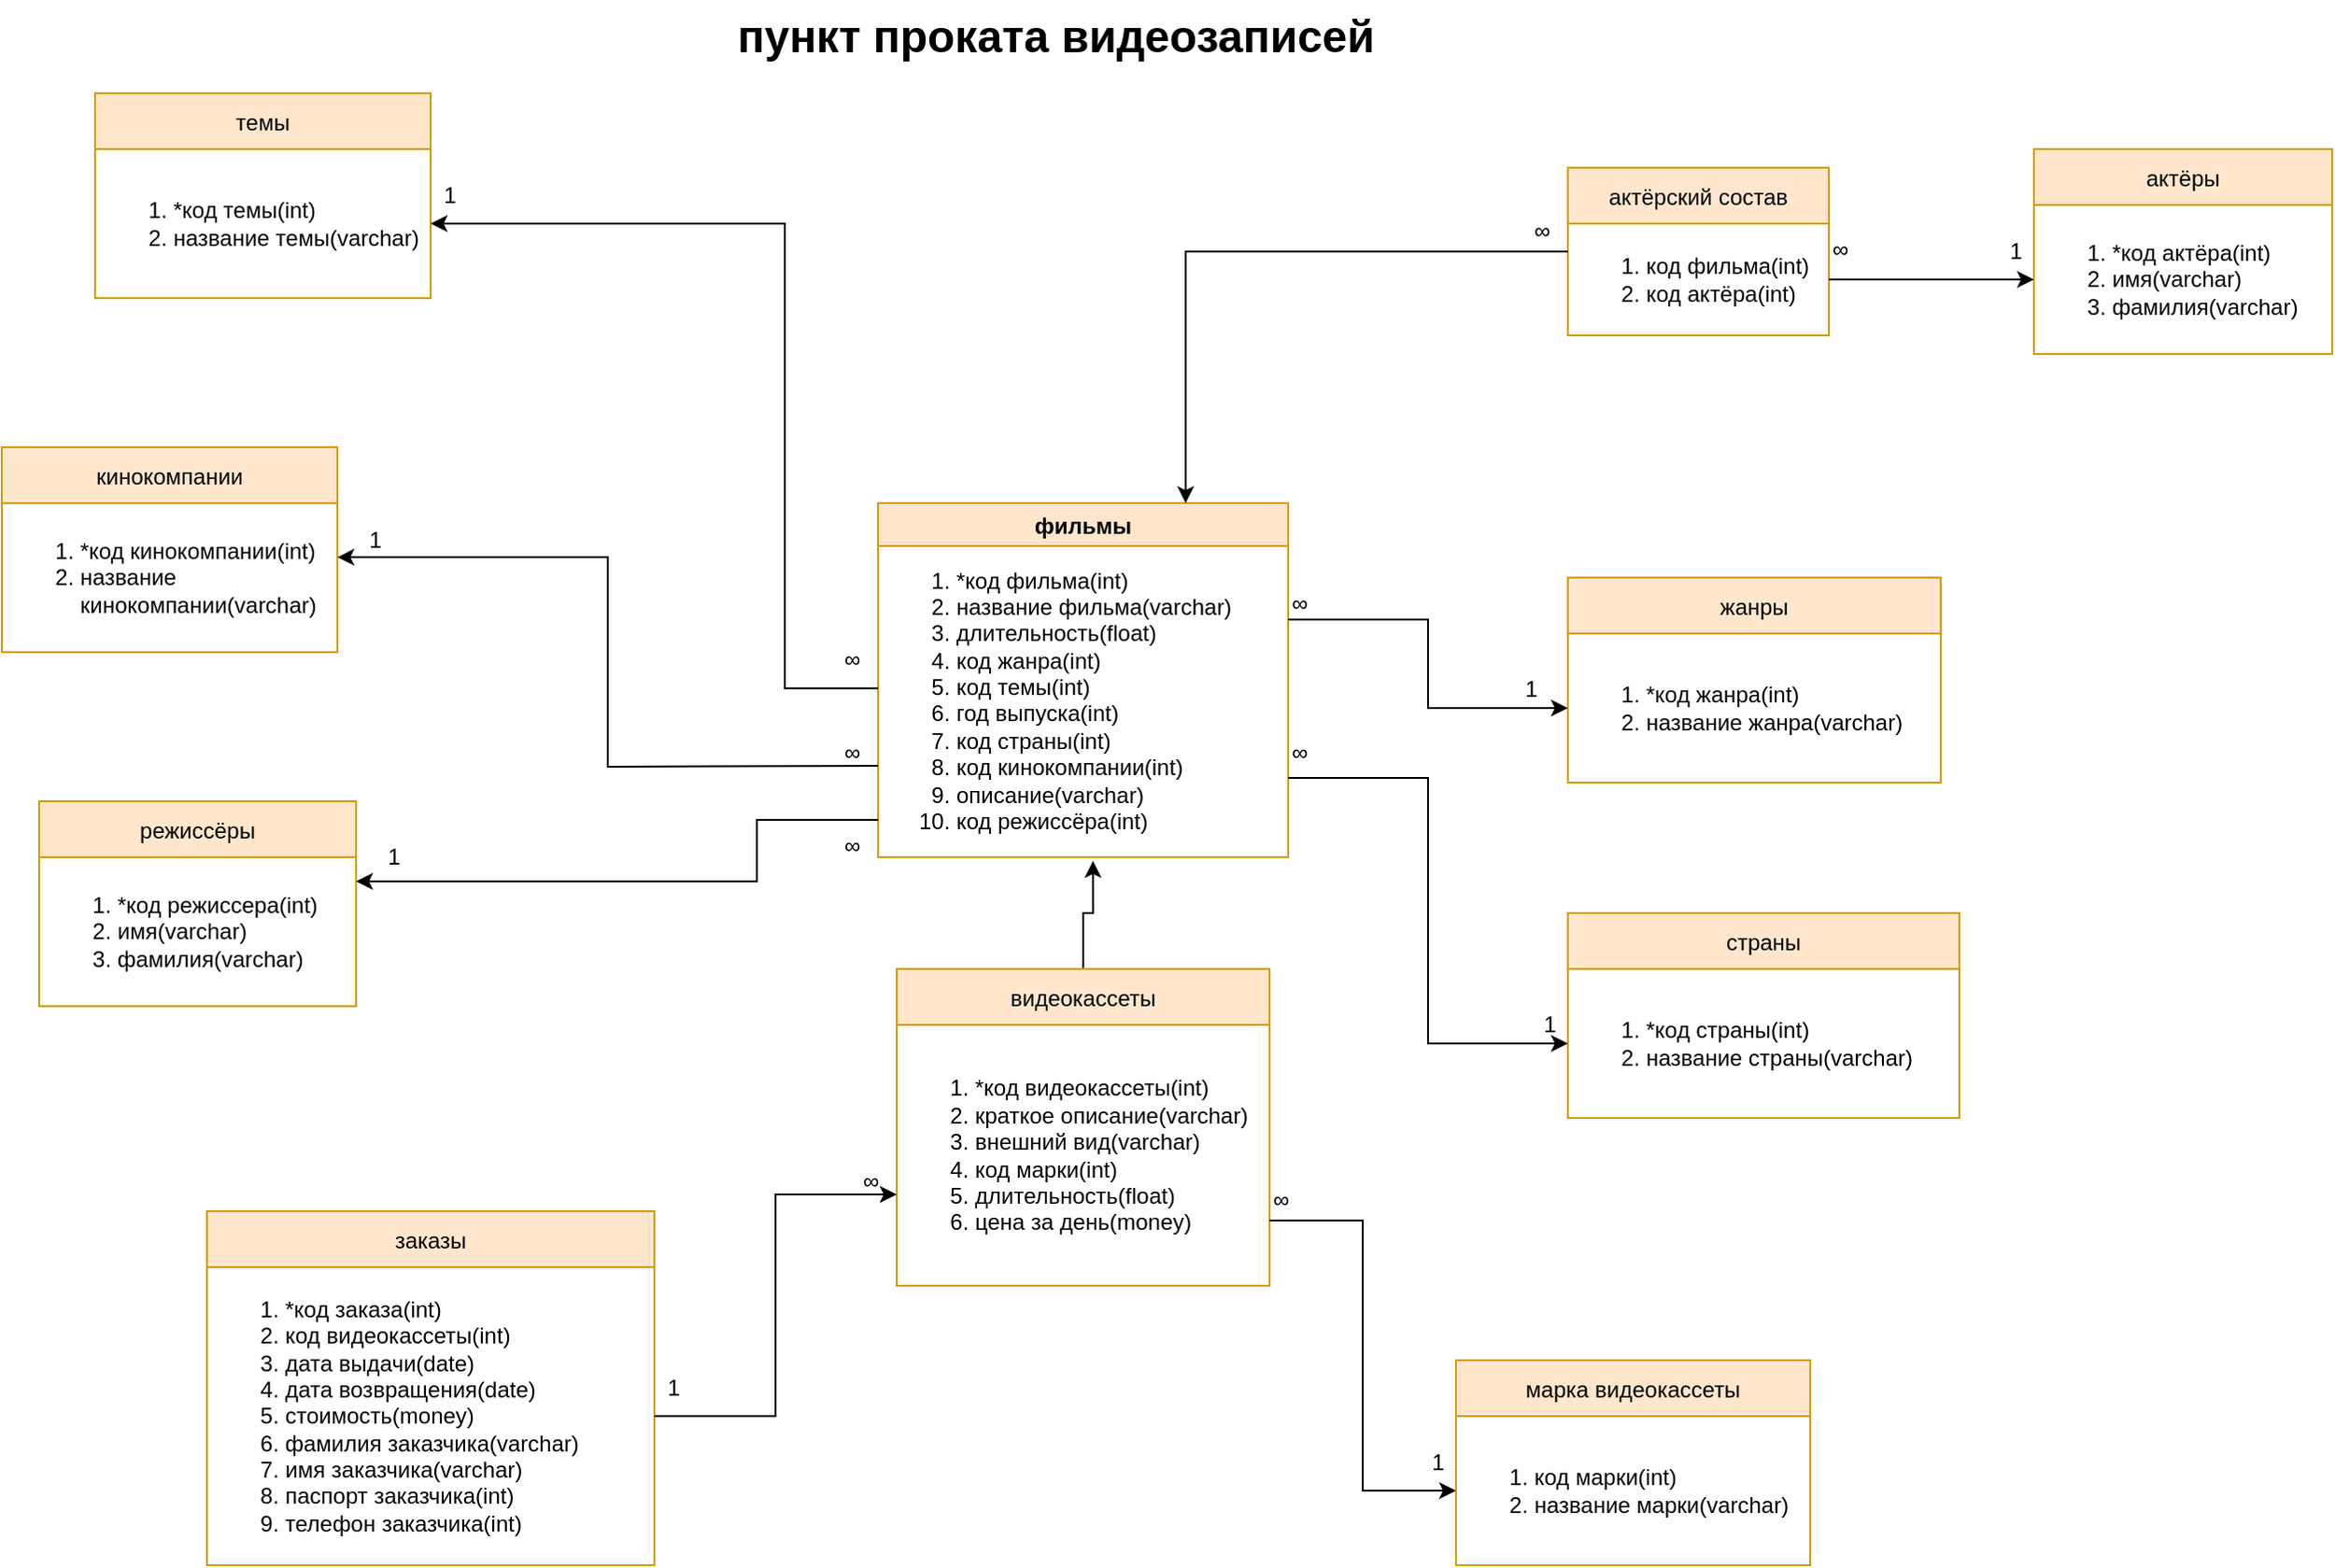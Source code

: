 <mxfile version="16.6.6" type="github">
  <diagram id="R2lEEEUBdFMjLlhIrx00" name="Page-1">
    <mxGraphModel dx="2746" dy="1052" grid="1" gridSize="10" guides="1" tooltips="1" connect="1" arrows="1" fold="1" page="1" pageScale="1" pageWidth="850" pageHeight="1100" math="0" shadow="0" extFonts="Permanent Marker^https://fonts.googleapis.com/css?family=Permanent+Marker">
      <root>
        <mxCell id="0" />
        <mxCell id="1" parent="0" />
        <mxCell id="dGy5EHXVqikpUVni0W1R-2" value="фильмы" style="swimlane;fillColor=#ffe6cc;strokeColor=#d79b00;" vertex="1" parent="1">
          <mxGeometry x="330" y="400" width="220" height="190" as="geometry" />
        </mxCell>
        <mxCell id="dGy5EHXVqikpUVni0W1R-5" value="&lt;ol&gt;&lt;li&gt;*код фильма(int)&lt;/li&gt;&lt;li&gt;название фильма(varchar)&lt;/li&gt;&lt;li&gt;длительность(float)&lt;/li&gt;&lt;li&gt;код жанра(int)&lt;/li&gt;&lt;li&gt;код темы(int)&lt;/li&gt;&lt;li&gt;год выпуска(int)&lt;/li&gt;&lt;li&gt;код страны(int)&lt;/li&gt;&lt;li&gt;код кинокомпании(int)&lt;/li&gt;&lt;li&gt;описание(varchar)&lt;/li&gt;&lt;li&gt;код режиссёра(int)&lt;/li&gt;&lt;/ol&gt;" style="text;strokeColor=none;fillColor=none;html=1;whiteSpace=wrap;verticalAlign=middle;overflow=hidden;" vertex="1" parent="dGy5EHXVqikpUVni0W1R-2">
          <mxGeometry y="20" width="220" height="170" as="geometry" />
        </mxCell>
        <mxCell id="dGy5EHXVqikpUVni0W1R-101" value="∞" style="text;whiteSpace=wrap;html=1;" vertex="1" parent="dGy5EHXVqikpUVni0W1R-2">
          <mxGeometry x="-20" y="70" width="30" height="30" as="geometry" />
        </mxCell>
        <mxCell id="dGy5EHXVqikpUVni0W1R-13" value="кинокомпании" style="swimlane;fontStyle=0;childLayout=stackLayout;horizontal=1;startSize=30;horizontalStack=0;resizeParent=1;resizeParentMax=0;resizeLast=0;collapsible=1;marginBottom=0;fillColor=#ffe6cc;strokeColor=#d79b00;" vertex="1" parent="1">
          <mxGeometry x="-140" y="370" width="180" height="110" as="geometry" />
        </mxCell>
        <mxCell id="dGy5EHXVqikpUVni0W1R-83" value="&lt;ol&gt;&lt;li&gt;*код кинокомпании(int)&lt;/li&gt;&lt;li&gt;название кинокомпании(varchar)&lt;/li&gt;&lt;/ol&gt;" style="text;strokeColor=none;fillColor=none;html=1;whiteSpace=wrap;verticalAlign=middle;overflow=hidden;" vertex="1" parent="dGy5EHXVqikpUVni0W1R-13">
          <mxGeometry y="30" width="180" height="80" as="geometry" />
        </mxCell>
        <mxCell id="dGy5EHXVqikpUVni0W1R-17" value="темы" style="swimlane;fontStyle=0;childLayout=stackLayout;horizontal=1;startSize=30;horizontalStack=0;resizeParent=1;resizeParentMax=0;resizeLast=0;collapsible=1;marginBottom=0;fillColor=#ffe6cc;strokeColor=#d79b00;" vertex="1" parent="1">
          <mxGeometry x="-90" y="180" width="180" height="110" as="geometry" />
        </mxCell>
        <mxCell id="dGy5EHXVqikpUVni0W1R-69" value="&lt;ol&gt;&lt;li&gt;*код темы(int)&lt;/li&gt;&lt;li&gt;название темы(varchar)&lt;/li&gt;&lt;/ol&gt;" style="text;strokeColor=none;fillColor=none;html=1;whiteSpace=wrap;verticalAlign=middle;overflow=hidden;" vertex="1" parent="dGy5EHXVqikpUVni0W1R-17">
          <mxGeometry y="30" width="180" height="80" as="geometry" />
        </mxCell>
        <mxCell id="dGy5EHXVqikpUVni0W1R-21" value="жанры" style="swimlane;fontStyle=0;childLayout=stackLayout;horizontal=1;startSize=30;horizontalStack=0;resizeParent=1;resizeParentMax=0;resizeLast=0;collapsible=1;marginBottom=0;fillColor=#ffe6cc;strokeColor=#d79b00;" vertex="1" parent="1">
          <mxGeometry x="700" y="440" width="200" height="110" as="geometry" />
        </mxCell>
        <mxCell id="dGy5EHXVqikpUVni0W1R-76" value="&lt;ol&gt;&lt;li&gt;*код жанра(int)&lt;/li&gt;&lt;li&gt;название жанра(varchar)&lt;/li&gt;&lt;/ol&gt;" style="text;strokeColor=none;fillColor=none;html=1;whiteSpace=wrap;verticalAlign=middle;overflow=hidden;" vertex="1" parent="dGy5EHXVqikpUVni0W1R-21">
          <mxGeometry y="30" width="200" height="80" as="geometry" />
        </mxCell>
        <mxCell id="dGy5EHXVqikpUVni0W1R-25" value="режиссёры" style="swimlane;fontStyle=0;childLayout=stackLayout;horizontal=1;startSize=30;horizontalStack=0;resizeParent=1;resizeParentMax=0;resizeLast=0;collapsible=1;marginBottom=0;fillColor=#ffe6cc;strokeColor=#d79b00;" vertex="1" parent="1">
          <mxGeometry x="-120" y="560" width="170" height="110" as="geometry" />
        </mxCell>
        <mxCell id="dGy5EHXVqikpUVni0W1R-71" value="&lt;ol&gt;&lt;li&gt;*код режиссера(int)&lt;/li&gt;&lt;li&gt;имя(varchar)&lt;/li&gt;&lt;li&gt;фамилия(varchar)&lt;/li&gt;&lt;/ol&gt;" style="text;strokeColor=none;fillColor=none;html=1;whiteSpace=wrap;verticalAlign=middle;overflow=hidden;" vertex="1" parent="dGy5EHXVqikpUVni0W1R-25">
          <mxGeometry y="30" width="170" height="80" as="geometry" />
        </mxCell>
        <mxCell id="dGy5EHXVqikpUVni0W1R-29" value="страны" style="swimlane;fontStyle=0;childLayout=stackLayout;horizontal=1;startSize=30;horizontalStack=0;resizeParent=1;resizeParentMax=0;resizeLast=0;collapsible=1;marginBottom=0;fillColor=#ffe6cc;strokeColor=#d79b00;" vertex="1" parent="1">
          <mxGeometry x="700" y="620" width="210" height="110" as="geometry" />
        </mxCell>
        <mxCell id="dGy5EHXVqikpUVni0W1R-75" value="&lt;ol&gt;&lt;li&gt;*код страны(int)&lt;/li&gt;&lt;li&gt;название страны(varchar)&lt;/li&gt;&lt;/ol&gt;" style="text;strokeColor=none;fillColor=none;html=1;whiteSpace=wrap;verticalAlign=middle;overflow=hidden;" vertex="1" parent="dGy5EHXVqikpUVni0W1R-29">
          <mxGeometry y="30" width="210" height="80" as="geometry" />
        </mxCell>
        <mxCell id="dGy5EHXVqikpUVni0W1R-33" value="актёрский состав" style="swimlane;fontStyle=0;childLayout=stackLayout;horizontal=1;startSize=30;horizontalStack=0;resizeParent=1;resizeParentMax=0;resizeLast=0;collapsible=1;marginBottom=0;fillColor=#ffe6cc;strokeColor=#d79b00;" vertex="1" parent="1">
          <mxGeometry x="700" y="220" width="140" height="90" as="geometry" />
        </mxCell>
        <mxCell id="dGy5EHXVqikpUVni0W1R-77" value="&lt;ol&gt;&lt;li&gt;код фильма(int)&lt;/li&gt;&lt;li&gt;код актёра(int)&lt;/li&gt;&lt;/ol&gt;" style="text;strokeColor=none;fillColor=none;html=1;whiteSpace=wrap;verticalAlign=middle;overflow=hidden;" vertex="1" parent="dGy5EHXVqikpUVni0W1R-33">
          <mxGeometry y="30" width="140" height="60" as="geometry" />
        </mxCell>
        <mxCell id="dGy5EHXVqikpUVni0W1R-37" value="актёры" style="swimlane;fontStyle=0;childLayout=stackLayout;horizontal=1;startSize=30;horizontalStack=0;resizeParent=1;resizeParentMax=0;resizeLast=0;collapsible=1;marginBottom=0;fillColor=#ffe6cc;strokeColor=#d79b00;" vertex="1" parent="1">
          <mxGeometry x="950" y="210" width="160" height="110" as="geometry" />
        </mxCell>
        <mxCell id="dGy5EHXVqikpUVni0W1R-78" value="&lt;ol&gt;&lt;li&gt;*код актёра(int)&lt;/li&gt;&lt;li&gt;имя(varchar)&lt;/li&gt;&lt;li&gt;фамилия(varchar)&lt;/li&gt;&lt;/ol&gt;" style="text;strokeColor=none;fillColor=none;html=1;whiteSpace=wrap;verticalAlign=middle;overflow=hidden;" vertex="1" parent="dGy5EHXVqikpUVni0W1R-37">
          <mxGeometry y="30" width="160" height="80" as="geometry" />
        </mxCell>
        <mxCell id="dGy5EHXVqikpUVni0W1R-44" style="edgeStyle=orthogonalEdgeStyle;rounded=0;orthogonalLoop=1;jettySize=auto;html=1;" edge="1" parent="1" target="dGy5EHXVqikpUVni0W1R-71">
          <mxGeometry relative="1" as="geometry">
            <mxPoint x="330" y="570" as="sourcePoint" />
            <mxPoint x="202.94" y="653" as="targetPoint" />
            <Array as="points">
              <mxPoint x="265" y="570" />
              <mxPoint x="265" y="603" />
            </Array>
          </mxGeometry>
        </mxCell>
        <mxCell id="dGy5EHXVqikpUVni0W1R-45" style="edgeStyle=orthogonalEdgeStyle;rounded=0;orthogonalLoop=1;jettySize=auto;html=1;entryX=1;entryY=0.363;entryDx=0;entryDy=0;entryPerimeter=0;startArrow=none;" edge="1" parent="1" target="dGy5EHXVqikpUVni0W1R-83">
          <mxGeometry relative="1" as="geometry">
            <mxPoint x="330" y="541" as="sourcePoint" />
            <mxPoint x="201.96" y="463.99" as="targetPoint" />
          </mxGeometry>
        </mxCell>
        <mxCell id="dGy5EHXVqikpUVni0W1R-46" style="edgeStyle=orthogonalEdgeStyle;rounded=0;orthogonalLoop=1;jettySize=auto;html=1;exitX=0;exitY=0.467;exitDx=0;exitDy=0;exitPerimeter=0;entryX=1;entryY=0.5;entryDx=0;entryDy=0;" edge="1" parent="1" source="dGy5EHXVqikpUVni0W1R-5" target="dGy5EHXVqikpUVni0W1R-69">
          <mxGeometry relative="1" as="geometry">
            <mxPoint x="200" y="329" as="targetPoint" />
            <Array as="points">
              <mxPoint x="280" y="499" />
              <mxPoint x="280" y="250" />
            </Array>
          </mxGeometry>
        </mxCell>
        <mxCell id="dGy5EHXVqikpUVni0W1R-66" style="edgeStyle=orthogonalEdgeStyle;rounded=0;orthogonalLoop=1;jettySize=auto;html=1;exitX=0.5;exitY=0;exitDx=0;exitDy=0;entryX=0.524;entryY=1.012;entryDx=0;entryDy=0;entryPerimeter=0;" edge="1" parent="1" source="dGy5EHXVqikpUVni0W1R-52" target="dGy5EHXVqikpUVni0W1R-5">
          <mxGeometry relative="1" as="geometry" />
        </mxCell>
        <mxCell id="dGy5EHXVqikpUVni0W1R-52" value="видеокассеты" style="swimlane;fontStyle=0;childLayout=stackLayout;horizontal=1;startSize=30;horizontalStack=0;resizeParent=1;resizeParentMax=0;resizeLast=0;collapsible=1;marginBottom=0;fillColor=#ffe6cc;strokeColor=#d79b00;" vertex="1" parent="1">
          <mxGeometry x="340" y="650" width="200" height="170" as="geometry" />
        </mxCell>
        <mxCell id="dGy5EHXVqikpUVni0W1R-73" value="&lt;ol&gt;&lt;li&gt;*код видеокассеты(int)&lt;/li&gt;&lt;li&gt;краткое описание(varchar)&lt;/li&gt;&lt;li&gt;внешний вид(varchar)&lt;/li&gt;&lt;li&gt;код марки(int)&lt;/li&gt;&lt;li&gt;длительность(float)&amp;nbsp;&lt;/li&gt;&lt;li&gt;цена за день(money)&lt;/li&gt;&lt;/ol&gt;" style="text;strokeColor=none;fillColor=none;html=1;whiteSpace=wrap;verticalAlign=middle;overflow=hidden;" vertex="1" parent="dGy5EHXVqikpUVni0W1R-52">
          <mxGeometry y="30" width="200" height="140" as="geometry" />
        </mxCell>
        <mxCell id="dGy5EHXVqikpUVni0W1R-56" value="заказы" style="swimlane;fontStyle=0;childLayout=stackLayout;horizontal=1;startSize=30;horizontalStack=0;resizeParent=1;resizeParentMax=0;resizeLast=0;collapsible=1;marginBottom=0;fillColor=#ffe6cc;strokeColor=#d79b00;" vertex="1" parent="1">
          <mxGeometry x="-30" y="780" width="240" height="190" as="geometry" />
        </mxCell>
        <mxCell id="dGy5EHXVqikpUVni0W1R-72" value="&lt;ol&gt;&lt;li&gt;*код заказа(int)&lt;/li&gt;&lt;li&gt;код видеокассеты(int)&lt;/li&gt;&lt;li&gt;дата выдачи(date)&lt;/li&gt;&lt;li&gt;дата возвращения(date)&lt;/li&gt;&lt;li&gt;стоимость(money)&lt;/li&gt;&lt;li&gt;фамилия заказчика(varchar)&lt;/li&gt;&lt;li&gt;имя заказчика(varchar)&lt;/li&gt;&lt;li&gt;паспорт заказчика(int)&lt;/li&gt;&lt;li&gt;телефон заказчика(int)&lt;/li&gt;&lt;/ol&gt;" style="text;strokeColor=none;fillColor=none;html=1;whiteSpace=wrap;verticalAlign=middle;overflow=hidden;" vertex="1" parent="dGy5EHXVqikpUVni0W1R-56">
          <mxGeometry y="30" width="240" height="160" as="geometry" />
        </mxCell>
        <mxCell id="dGy5EHXVqikpUVni0W1R-60" style="edgeStyle=orthogonalEdgeStyle;rounded=0;orthogonalLoop=1;jettySize=auto;html=1;entryX=0;entryY=0.65;entryDx=0;entryDy=0;entryPerimeter=0;" edge="1" parent="1" source="dGy5EHXVqikpUVni0W1R-72" target="dGy5EHXVqikpUVni0W1R-73">
          <mxGeometry relative="1" as="geometry">
            <mxPoint x="200" y="801" as="sourcePoint" />
            <mxPoint x="366.64" y="771.33" as="targetPoint" />
          </mxGeometry>
        </mxCell>
        <mxCell id="dGy5EHXVqikpUVni0W1R-61" value="марка видеокассеты" style="swimlane;fontStyle=0;childLayout=stackLayout;horizontal=1;startSize=30;horizontalStack=0;resizeParent=1;resizeParentMax=0;resizeLast=0;collapsible=1;marginBottom=0;fillColor=#ffe6cc;strokeColor=#d79b00;" vertex="1" parent="1">
          <mxGeometry x="640" y="860" width="190" height="110" as="geometry" />
        </mxCell>
        <mxCell id="dGy5EHXVqikpUVni0W1R-74" value="&lt;ol&gt;&lt;li&gt;код марки(int)&lt;/li&gt;&lt;li&gt;название марки(varchar)&lt;/li&gt;&lt;/ol&gt;" style="text;strokeColor=none;fillColor=none;html=1;whiteSpace=wrap;verticalAlign=middle;overflow=hidden;" vertex="1" parent="dGy5EHXVqikpUVni0W1R-61">
          <mxGeometry y="30" width="190" height="80" as="geometry" />
        </mxCell>
        <mxCell id="dGy5EHXVqikpUVni0W1R-67" value="пункт проката видеозаписей" style="text;strokeColor=none;fillColor=none;html=1;fontSize=24;fontStyle=1;verticalAlign=middle;align=center;" vertex="1" parent="1">
          <mxGeometry x="375" y="130" width="100" height="40" as="geometry" />
        </mxCell>
        <mxCell id="dGy5EHXVqikpUVni0W1R-81" style="edgeStyle=orthogonalEdgeStyle;rounded=0;orthogonalLoop=1;jettySize=auto;html=1;exitX=1;exitY=0.75;exitDx=0;exitDy=0;entryX=0;entryY=0.5;entryDx=0;entryDy=0;" edge="1" parent="1" source="dGy5EHXVqikpUVni0W1R-73" target="dGy5EHXVqikpUVni0W1R-74">
          <mxGeometry relative="1" as="geometry" />
        </mxCell>
        <mxCell id="dGy5EHXVqikpUVni0W1R-82" style="edgeStyle=orthogonalEdgeStyle;rounded=0;orthogonalLoop=1;jettySize=auto;html=1;exitX=1;exitY=0.25;exitDx=0;exitDy=0;" edge="1" parent="1" source="dGy5EHXVqikpUVni0W1R-5" target="dGy5EHXVqikpUVni0W1R-76">
          <mxGeometry relative="1" as="geometry" />
        </mxCell>
        <mxCell id="dGy5EHXVqikpUVni0W1R-84" style="edgeStyle=orthogonalEdgeStyle;rounded=0;orthogonalLoop=1;jettySize=auto;html=1;exitX=1;exitY=0.75;exitDx=0;exitDy=0;entryX=0;entryY=0.5;entryDx=0;entryDy=0;" edge="1" parent="1" source="dGy5EHXVqikpUVni0W1R-5" target="dGy5EHXVqikpUVni0W1R-75">
          <mxGeometry relative="1" as="geometry" />
        </mxCell>
        <mxCell id="dGy5EHXVqikpUVni0W1R-92" style="edgeStyle=orthogonalEdgeStyle;rounded=0;orthogonalLoop=1;jettySize=auto;html=1;exitX=1;exitY=0.5;exitDx=0;exitDy=0;" edge="1" parent="1" source="dGy5EHXVqikpUVni0W1R-77" target="dGy5EHXVqikpUVni0W1R-78">
          <mxGeometry relative="1" as="geometry" />
        </mxCell>
        <mxCell id="dGy5EHXVqikpUVni0W1R-93" style="edgeStyle=orthogonalEdgeStyle;rounded=0;orthogonalLoop=1;jettySize=auto;html=1;exitX=0;exitY=0.25;exitDx=0;exitDy=0;entryX=0.75;entryY=0;entryDx=0;entryDy=0;startArrow=none;" edge="1" parent="1" source="dGy5EHXVqikpUVni0W1R-77" target="dGy5EHXVqikpUVni0W1R-2">
          <mxGeometry relative="1" as="geometry" />
        </mxCell>
        <mxCell id="dGy5EHXVqikpUVni0W1R-94" value="∞" style="text;whiteSpace=wrap;html=1;" vertex="1" parent="1">
          <mxGeometry x="320" y="750" width="30" height="30" as="geometry" />
        </mxCell>
        <mxCell id="dGy5EHXVqikpUVni0W1R-95" value="∞" style="text;whiteSpace=wrap;html=1;" vertex="1" parent="1">
          <mxGeometry x="540" y="760" width="30" height="30" as="geometry" />
        </mxCell>
        <mxCell id="dGy5EHXVqikpUVni0W1R-96" value="∞" style="text;whiteSpace=wrap;html=1;" vertex="1" parent="1">
          <mxGeometry x="310" y="570" width="30" height="30" as="geometry" />
        </mxCell>
        <mxCell id="dGy5EHXVqikpUVni0W1R-97" value="∞" style="text;whiteSpace=wrap;html=1;" vertex="1" parent="1">
          <mxGeometry x="310" y="520" width="30" height="30" as="geometry" />
        </mxCell>
        <mxCell id="dGy5EHXVqikpUVni0W1R-99" value="∞" style="text;whiteSpace=wrap;html=1;" vertex="1" parent="1">
          <mxGeometry x="680" y="240" width="30" height="30" as="geometry" />
        </mxCell>
        <mxCell id="dGy5EHXVqikpUVni0W1R-102" value="∞" style="text;whiteSpace=wrap;html=1;" vertex="1" parent="1">
          <mxGeometry x="550" y="440" width="30" height="30" as="geometry" />
        </mxCell>
        <mxCell id="dGy5EHXVqikpUVni0W1R-103" value="∞" style="text;whiteSpace=wrap;html=1;" vertex="1" parent="1">
          <mxGeometry x="550" y="520" width="30" height="30" as="geometry" />
        </mxCell>
        <mxCell id="dGy5EHXVqikpUVni0W1R-105" value="∞" style="text;whiteSpace=wrap;html=1;" vertex="1" parent="1">
          <mxGeometry x="840" y="250" width="30" height="30" as="geometry" />
        </mxCell>
        <mxCell id="dGy5EHXVqikpUVni0W1R-107" value="1" style="text;html=1;resizable=0;autosize=1;align=center;verticalAlign=middle;points=[];fillColor=none;strokeColor=none;rounded=0;" vertex="1" parent="1">
          <mxGeometry x="90" y="225" width="20" height="20" as="geometry" />
        </mxCell>
        <mxCell id="dGy5EHXVqikpUVni0W1R-108" value="1" style="text;html=1;resizable=0;autosize=1;align=center;verticalAlign=middle;points=[];fillColor=none;strokeColor=none;rounded=0;" vertex="1" parent="1">
          <mxGeometry x="50" y="410" width="20" height="20" as="geometry" />
        </mxCell>
        <mxCell id="dGy5EHXVqikpUVni0W1R-109" value="1" style="text;html=1;resizable=0;autosize=1;align=center;verticalAlign=middle;points=[];fillColor=none;strokeColor=none;rounded=0;" vertex="1" parent="1">
          <mxGeometry x="60" y="580" width="20" height="20" as="geometry" />
        </mxCell>
        <mxCell id="dGy5EHXVqikpUVni0W1R-110" value="1" style="text;html=1;resizable=0;autosize=1;align=center;verticalAlign=middle;points=[];fillColor=none;strokeColor=none;rounded=0;" vertex="1" parent="1">
          <mxGeometry x="210" y="865" width="20" height="20" as="geometry" />
        </mxCell>
        <mxCell id="dGy5EHXVqikpUVni0W1R-113" value="1" style="text;html=1;resizable=0;autosize=1;align=center;verticalAlign=middle;points=[];fillColor=none;strokeColor=none;rounded=0;" vertex="1" parent="1">
          <mxGeometry x="620" y="905" width="20" height="20" as="geometry" />
        </mxCell>
        <mxCell id="dGy5EHXVqikpUVni0W1R-114" value="1" style="text;html=1;resizable=0;autosize=1;align=center;verticalAlign=middle;points=[];fillColor=none;strokeColor=none;rounded=0;" vertex="1" parent="1">
          <mxGeometry x="680" y="670" width="20" height="20" as="geometry" />
        </mxCell>
        <mxCell id="dGy5EHXVqikpUVni0W1R-115" value="1" style="text;html=1;resizable=0;autosize=1;align=center;verticalAlign=middle;points=[];fillColor=none;strokeColor=none;rounded=0;" vertex="1" parent="1">
          <mxGeometry x="670" y="490" width="20" height="20" as="geometry" />
        </mxCell>
        <mxCell id="dGy5EHXVqikpUVni0W1R-116" value="1" style="text;html=1;resizable=0;autosize=1;align=center;verticalAlign=middle;points=[];fillColor=none;strokeColor=none;rounded=0;" vertex="1" parent="1">
          <mxGeometry x="930" y="255" width="20" height="20" as="geometry" />
        </mxCell>
      </root>
    </mxGraphModel>
  </diagram>
</mxfile>
